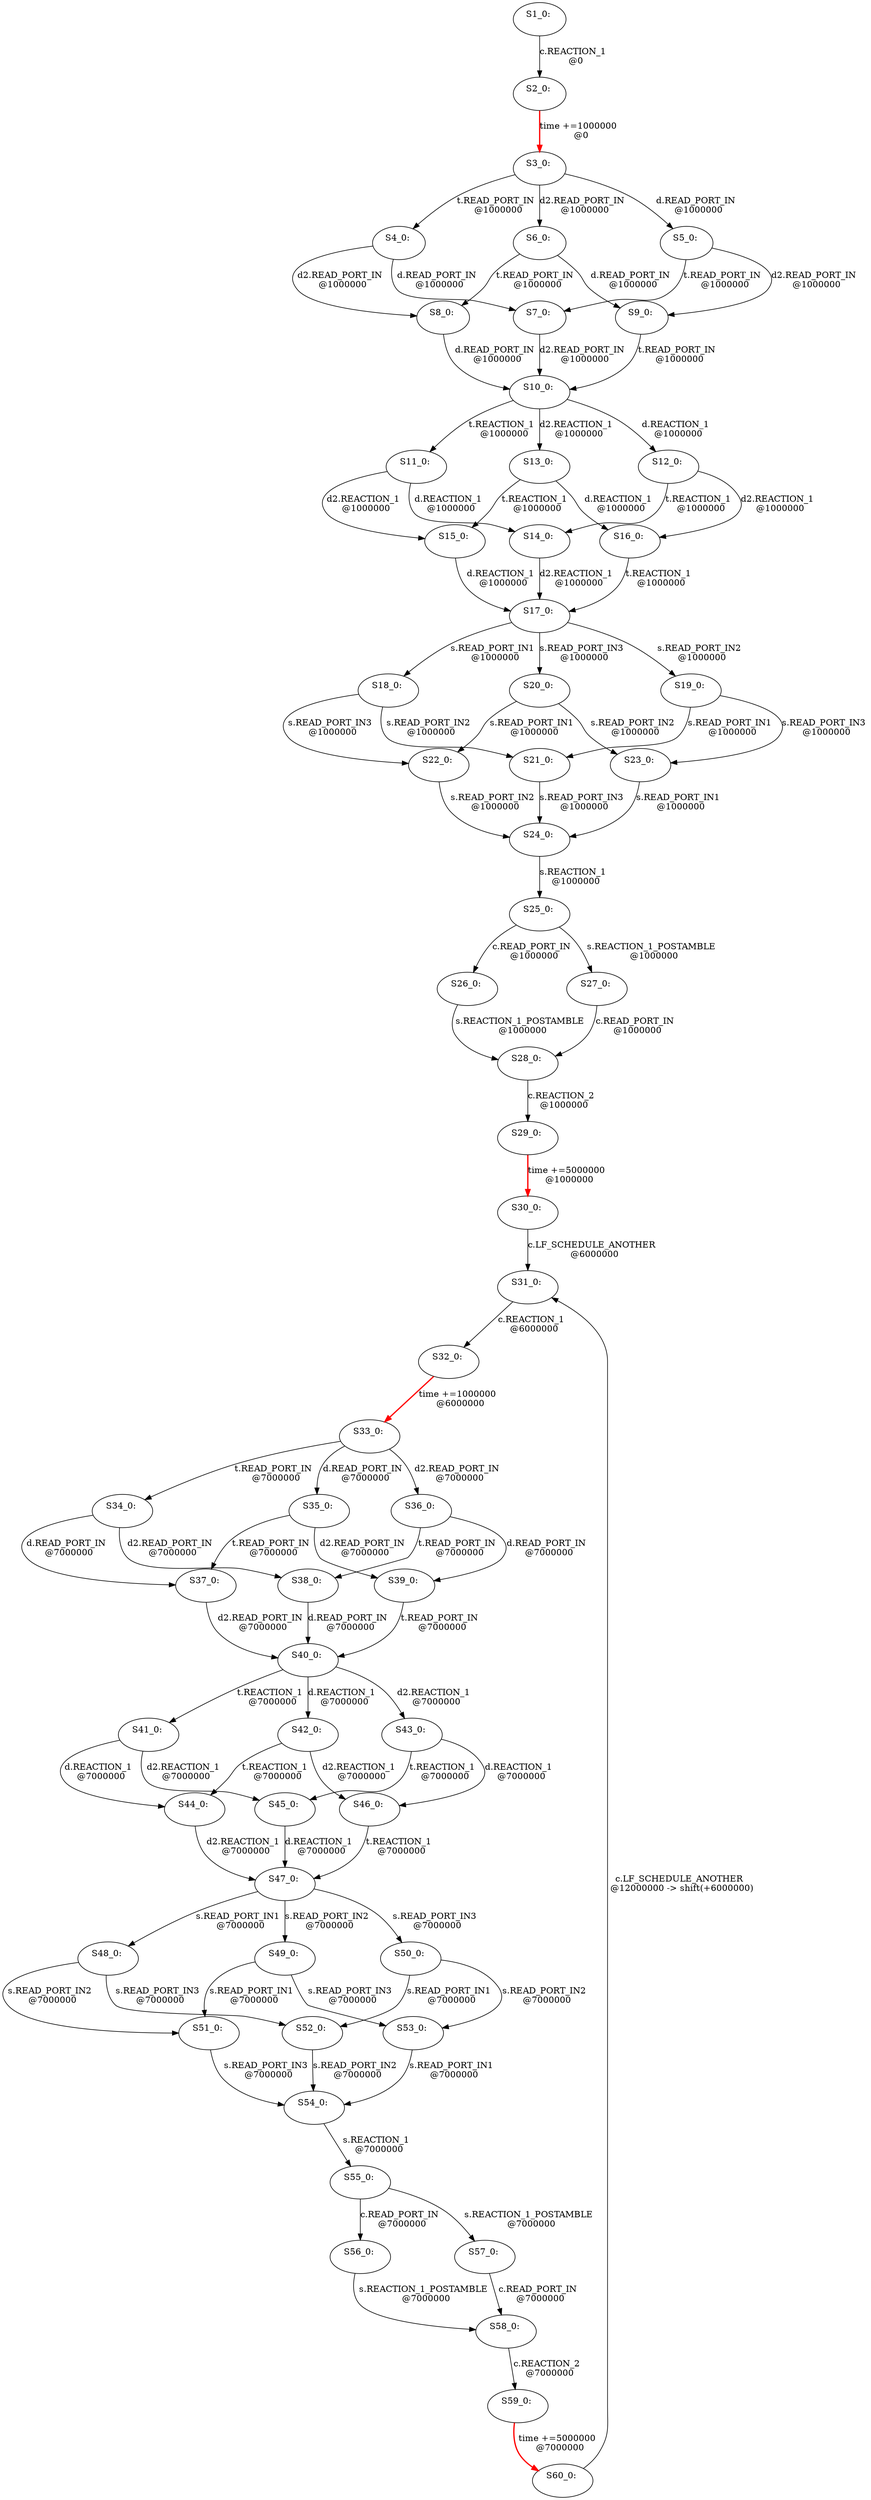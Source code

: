 digraph html {
S1_0[label="S1_0: \n "];
S2_0[label="S2_0: \n "];
S3_0[label="S3_0: \n "];
S2_0 -> S3_0[label="time +=1000000 \n @0", style="bold", color="red"];
S1_0 -> S2_0[label="c.REACTION_1 \n @0"];
S4_0[label="S4_0: \n "];
S3_0 -> S4_0[label="t.READ_PORT_IN \n @1000000"];
S5_0[label="S5_0: \n "];
S3_0 -> S5_0[label="d.READ_PORT_IN \n @1000000"];
S6_0[label="S6_0: \n "];
S3_0 -> S6_0[label="d2.READ_PORT_IN \n @1000000"];
S7_0[label="S7_0: \n "];
S4_0 -> S7_0[label="d.READ_PORT_IN \n @1000000"];
S8_0[label="S8_0: \n "];
S4_0 -> S8_0[label="d2.READ_PORT_IN \n @1000000"];
S5_0 -> S7_0[label="t.READ_PORT_IN \n @1000000"];
S9_0[label="S9_0: \n "];
S5_0 -> S9_0[label="d2.READ_PORT_IN \n @1000000"];
S6_0 -> S8_0[label="t.READ_PORT_IN \n @1000000"];
S6_0 -> S9_0[label="d.READ_PORT_IN \n @1000000"];
S10_0[label="S10_0: \n "];
S8_0 -> S10_0[label="d.READ_PORT_IN \n @1000000"];
S9_0 -> S10_0[label="t.READ_PORT_IN \n @1000000"];
S7_0 -> S10_0[label="d2.READ_PORT_IN \n @1000000"];
S11_0[label="S11_0: \n "];
S10_0 -> S11_0[label="t.REACTION_1 \n @1000000"];
S12_0[label="S12_0: \n "];
S10_0 -> S12_0[label="d.REACTION_1 \n @1000000"];
S13_0[label="S13_0: \n "];
S10_0 -> S13_0[label="d2.REACTION_1 \n @1000000"];
S14_0[label="S14_0: \n "];
S11_0 -> S14_0[label="d.REACTION_1 \n @1000000"];
S15_0[label="S15_0: \n "];
S11_0 -> S15_0[label="d2.REACTION_1 \n @1000000"];
S12_0 -> S14_0[label="t.REACTION_1 \n @1000000"];
S16_0[label="S16_0: \n "];
S12_0 -> S16_0[label="d2.REACTION_1 \n @1000000"];
S13_0 -> S15_0[label="t.REACTION_1 \n @1000000"];
S13_0 -> S16_0[label="d.REACTION_1 \n @1000000"];
S17_0[label="S17_0: \n "];
S15_0 -> S17_0[label="d.REACTION_1 \n @1000000"];
S16_0 -> S17_0[label="t.REACTION_1 \n @1000000"];
S14_0 -> S17_0[label="d2.REACTION_1 \n @1000000"];
S18_0[label="S18_0: \n "];
S17_0 -> S18_0[label="s.READ_PORT_IN1 \n @1000000"];
S19_0[label="S19_0: \n "];
S17_0 -> S19_0[label="s.READ_PORT_IN2 \n @1000000"];
S20_0[label="S20_0: \n "];
S17_0 -> S20_0[label="s.READ_PORT_IN3 \n @1000000"];
S21_0[label="S21_0: \n "];
S18_0 -> S21_0[label="s.READ_PORT_IN2 \n @1000000"];
S22_0[label="S22_0: \n "];
S18_0 -> S22_0[label="s.READ_PORT_IN3 \n @1000000"];
S19_0 -> S21_0[label="s.READ_PORT_IN1 \n @1000000"];
S23_0[label="S23_0: \n "];
S19_0 -> S23_0[label="s.READ_PORT_IN3 \n @1000000"];
S20_0 -> S22_0[label="s.READ_PORT_IN1 \n @1000000"];
S20_0 -> S23_0[label="s.READ_PORT_IN2 \n @1000000"];
S24_0[label="S24_0: \n "];
S22_0 -> S24_0[label="s.READ_PORT_IN2 \n @1000000"];
S23_0 -> S24_0[label="s.READ_PORT_IN1 \n @1000000"];
S21_0 -> S24_0[label="s.READ_PORT_IN3 \n @1000000"];
S25_0[label="S25_0: \n "];
S24_0 -> S25_0[label="s.REACTION_1 \n @1000000"];
S26_0[label="S26_0: \n "];
S25_0 -> S26_0[label="c.READ_PORT_IN \n @1000000"];
S27_0[label="S27_0: \n "];
S25_0 -> S27_0[label="s.REACTION_1_POSTAMBLE \n @1000000"];
S28_0[label="S28_0: \n "];
S26_0 -> S28_0[label="s.REACTION_1_POSTAMBLE \n @1000000"];
S27_0 -> S28_0[label="c.READ_PORT_IN \n @1000000"];
S29_0[label="S29_0: \n "];
S30_0[label="S30_0: \n "];
S29_0 -> S30_0[label="time +=5000000 \n @1000000", style="bold", color="red"];
S28_0 -> S29_0[label="c.REACTION_2 \n @1000000"];
S31_0[label="S31_0: \n "];
S30_0 -> S31_0[label="c.LF_SCHEDULE_ANOTHER \n @6000000"];
S32_0[label="S32_0: \n "];
S33_0[label="S33_0: \n "];
S32_0 -> S33_0[label="time +=1000000 \n @6000000", style="bold", color="red"];
S31_0 -> S32_0[label="c.REACTION_1 \n @6000000"];
S34_0[label="S34_0: \n "];
S33_0 -> S34_0[label="t.READ_PORT_IN \n @7000000"];
S35_0[label="S35_0: \n "];
S33_0 -> S35_0[label="d.READ_PORT_IN \n @7000000"];
S36_0[label="S36_0: \n "];
S33_0 -> S36_0[label="d2.READ_PORT_IN \n @7000000"];
S37_0[label="S37_0: \n "];
S34_0 -> S37_0[label="d.READ_PORT_IN \n @7000000"];
S38_0[label="S38_0: \n "];
S34_0 -> S38_0[label="d2.READ_PORT_IN \n @7000000"];
S35_0 -> S37_0[label="t.READ_PORT_IN \n @7000000"];
S39_0[label="S39_0: \n "];
S35_0 -> S39_0[label="d2.READ_PORT_IN \n @7000000"];
S36_0 -> S38_0[label="t.READ_PORT_IN \n @7000000"];
S36_0 -> S39_0[label="d.READ_PORT_IN \n @7000000"];
S40_0[label="S40_0: \n "];
S38_0 -> S40_0[label="d.READ_PORT_IN \n @7000000"];
S39_0 -> S40_0[label="t.READ_PORT_IN \n @7000000"];
S37_0 -> S40_0[label="d2.READ_PORT_IN \n @7000000"];
S41_0[label="S41_0: \n "];
S40_0 -> S41_0[label="t.REACTION_1 \n @7000000"];
S42_0[label="S42_0: \n "];
S40_0 -> S42_0[label="d.REACTION_1 \n @7000000"];
S43_0[label="S43_0: \n "];
S40_0 -> S43_0[label="d2.REACTION_1 \n @7000000"];
S44_0[label="S44_0: \n "];
S41_0 -> S44_0[label="d.REACTION_1 \n @7000000"];
S45_0[label="S45_0: \n "];
S41_0 -> S45_0[label="d2.REACTION_1 \n @7000000"];
S42_0 -> S44_0[label="t.REACTION_1 \n @7000000"];
S46_0[label="S46_0: \n "];
S42_0 -> S46_0[label="d2.REACTION_1 \n @7000000"];
S43_0 -> S45_0[label="t.REACTION_1 \n @7000000"];
S43_0 -> S46_0[label="d.REACTION_1 \n @7000000"];
S47_0[label="S47_0: \n "];
S45_0 -> S47_0[label="d.REACTION_1 \n @7000000"];
S46_0 -> S47_0[label="t.REACTION_1 \n @7000000"];
S44_0 -> S47_0[label="d2.REACTION_1 \n @7000000"];
S48_0[label="S48_0: \n "];
S47_0 -> S48_0[label="s.READ_PORT_IN1 \n @7000000"];
S49_0[label="S49_0: \n "];
S47_0 -> S49_0[label="s.READ_PORT_IN2 \n @7000000"];
S50_0[label="S50_0: \n "];
S47_0 -> S50_0[label="s.READ_PORT_IN3 \n @7000000"];
S51_0[label="S51_0: \n "];
S48_0 -> S51_0[label="s.READ_PORT_IN2 \n @7000000"];
S52_0[label="S52_0: \n "];
S48_0 -> S52_0[label="s.READ_PORT_IN3 \n @7000000"];
S49_0 -> S51_0[label="s.READ_PORT_IN1 \n @7000000"];
S53_0[label="S53_0: \n "];
S49_0 -> S53_0[label="s.READ_PORT_IN3 \n @7000000"];
S50_0 -> S52_0[label="s.READ_PORT_IN1 \n @7000000"];
S50_0 -> S53_0[label="s.READ_PORT_IN2 \n @7000000"];
S54_0[label="S54_0: \n "];
S52_0 -> S54_0[label="s.READ_PORT_IN2 \n @7000000"];
S53_0 -> S54_0[label="s.READ_PORT_IN1 \n @7000000"];
S51_0 -> S54_0[label="s.READ_PORT_IN3 \n @7000000"];
S55_0[label="S55_0: \n "];
S54_0 -> S55_0[label="s.REACTION_1 \n @7000000"];
S56_0[label="S56_0: \n "];
S55_0 -> S56_0[label="c.READ_PORT_IN \n @7000000"];
S57_0[label="S57_0: \n "];
S55_0 -> S57_0[label="s.REACTION_1_POSTAMBLE \n @7000000"];
S58_0[label="S58_0: \n "];
S56_0 -> S58_0[label="s.REACTION_1_POSTAMBLE \n @7000000"];
S57_0 -> S58_0[label="c.READ_PORT_IN \n @7000000"];
S59_0[label="S59_0: \n "];
S60_0[label="S60_0: \n "];
S59_0 -> S60_0[label="time +=5000000 \n @7000000", style="bold", color="red"];
S58_0 -> S59_0[label="c.REACTION_2 \n @7000000"];
S60_0 -> S31_0[label="c.LF_SCHEDULE_ANOTHER \n @12000000 -> shift(+6000000)"];
}